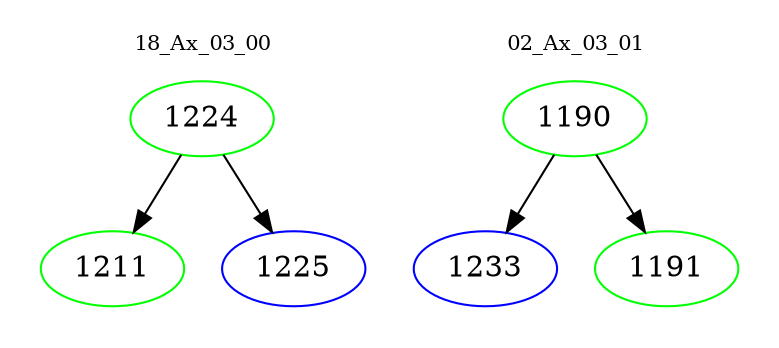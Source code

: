 digraph{
subgraph cluster_0 {
color = white
label = "18_Ax_03_00";
fontsize=10;
T0_1224 [label="1224", color="green"]
T0_1224 -> T0_1211 [color="black"]
T0_1211 [label="1211", color="green"]
T0_1224 -> T0_1225 [color="black"]
T0_1225 [label="1225", color="blue"]
}
subgraph cluster_1 {
color = white
label = "02_Ax_03_01";
fontsize=10;
T1_1190 [label="1190", color="green"]
T1_1190 -> T1_1233 [color="black"]
T1_1233 [label="1233", color="blue"]
T1_1190 -> T1_1191 [color="black"]
T1_1191 [label="1191", color="green"]
}
}
